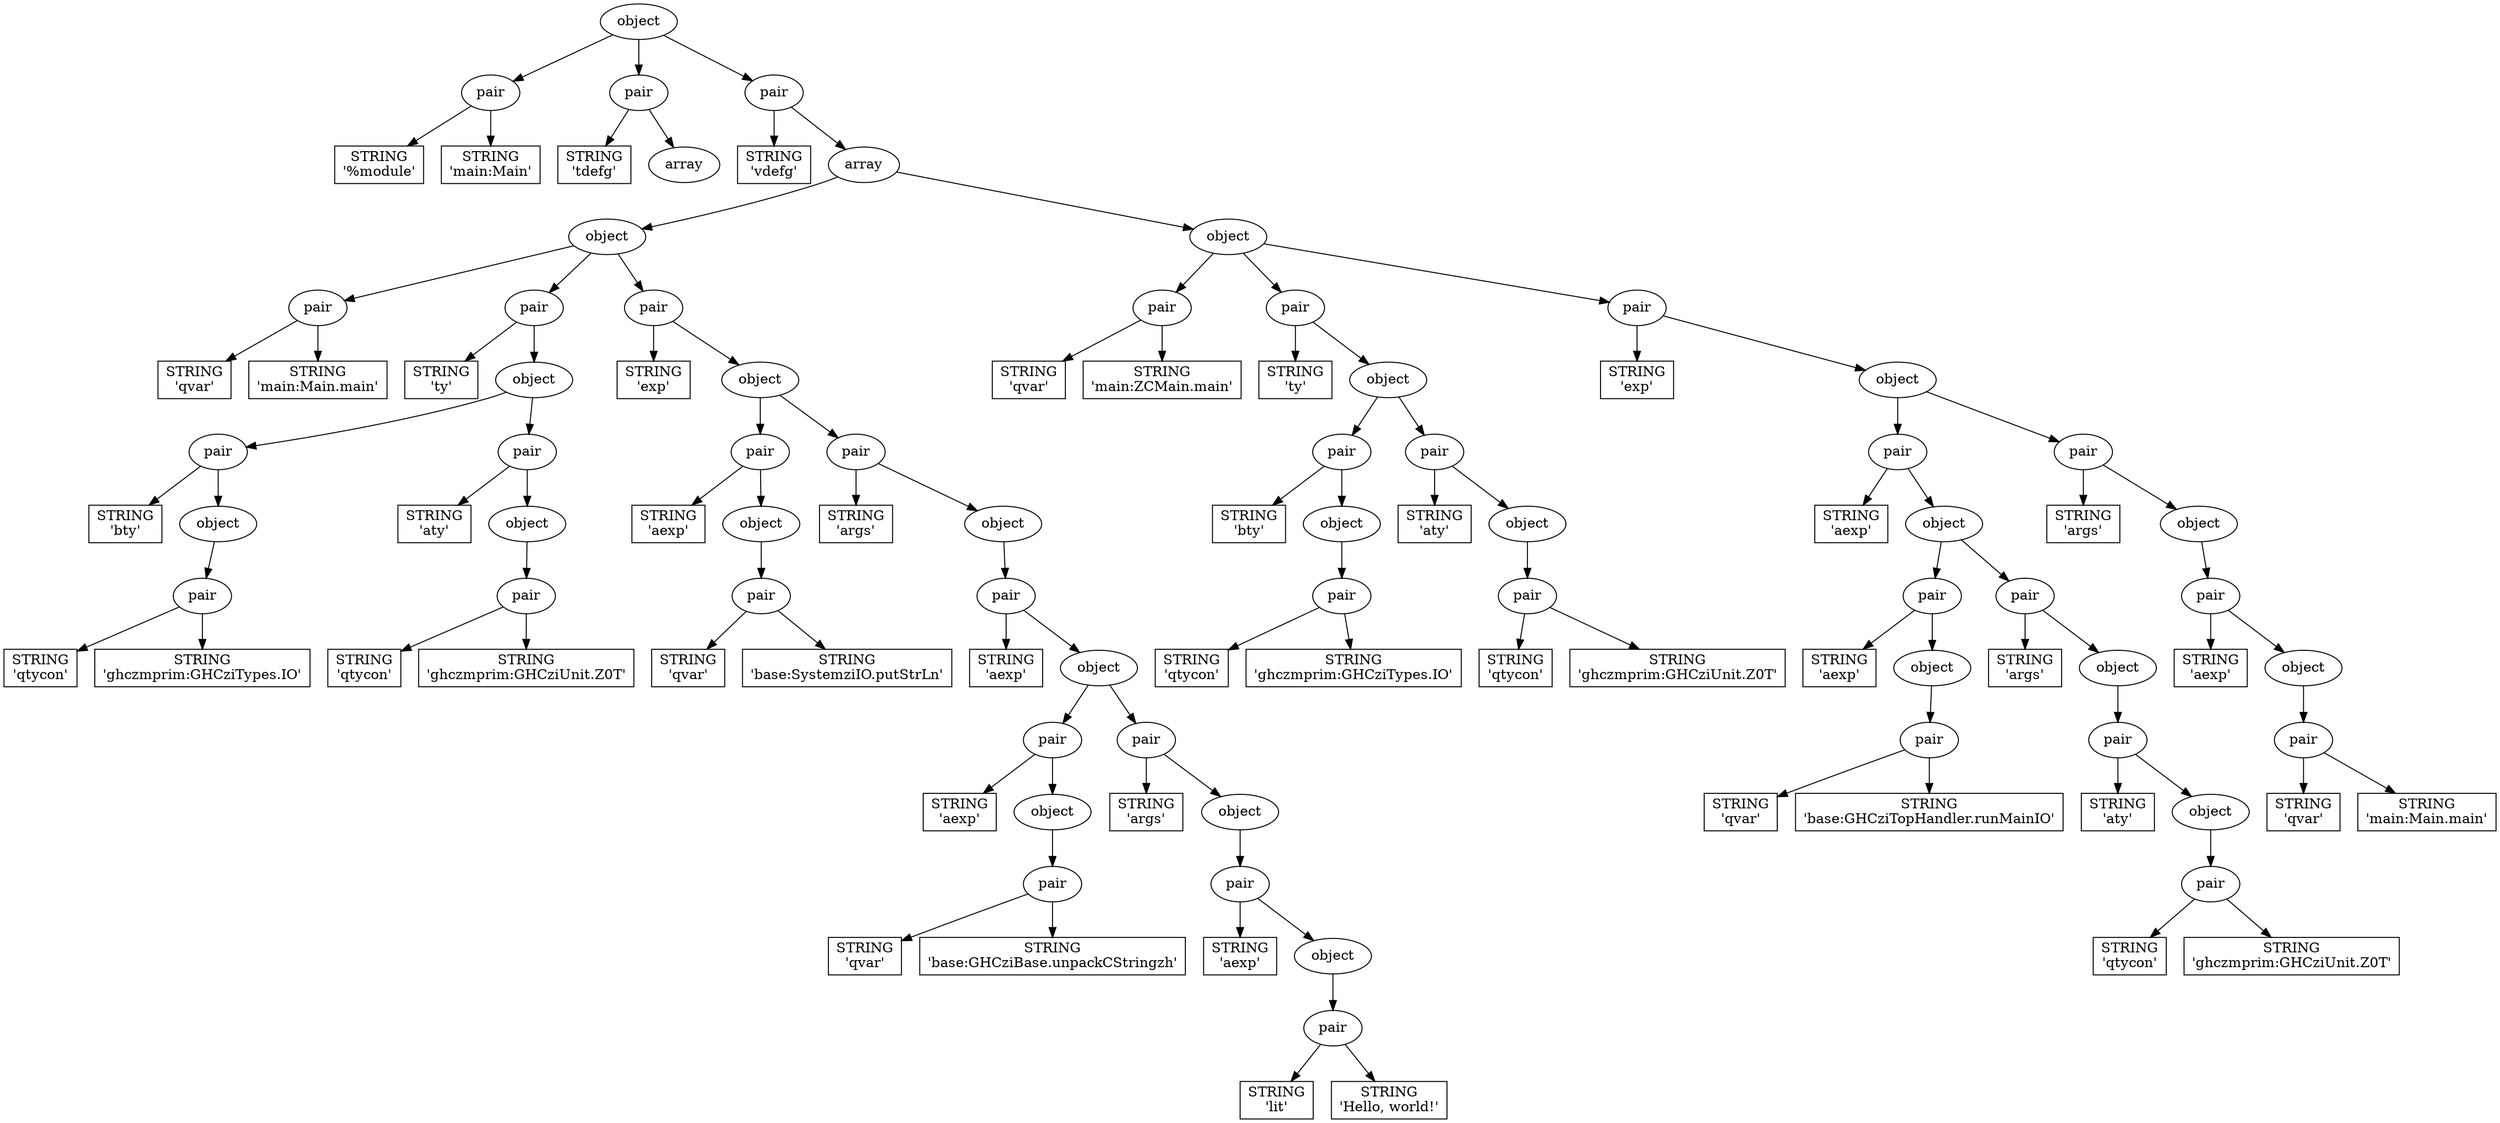 digraph parsed {
"140408217968728" [label="object"];
"140408217968728" -> "61462016";
"61462016" [label="pair"];
"61462016" -> "140408214698648";
"140408214698648" [shape=box,label="STRING\n'%module'"];
"61462016" -> "140408214698368";
"140408214698368" [shape=box,label="STRING\n'main:Main'"];
"140408217968728" -> "61462072";
"61462072" [label="pair"];
"61462072" -> "140408214699488";
"140408214699488" [shape=box,label="STRING\n'tdefg'"];
"61462072" -> "61462128";
"61462128" [label="array"];
"140408217968728" -> "140408217968784";
"140408217968784" [label="pair"];
"140408217968784" -> "140408214698536";
"140408214698536" [shape=box,label="STRING\n'vdefg'"];
"140408217968784" -> "140408217968840";
"140408217968840" [label="array"];
"140408217968840" -> "61462296";
"61462296" [label="object"];
"61462296" -> "61462408";
"61462408" [label="pair"];
"61462408" -> "140408214698760";
"140408214698760" [shape=box,label="STRING\n'qvar'"];
"61462408" -> "140408214698480";
"140408214698480" [shape=box,label="STRING\n'main:Main.main'"];
"61462296" -> "61462464";
"61462464" [label="pair"];
"61462464" -> "140408214699656";
"140408214699656" [shape=box,label="STRING\n'ty'"];
"61462464" -> "61463472";
"61463472" [label="object"];
"61463472" -> "61463584";
"61463584" [label="pair"];
"61463584" -> "140408259179920";
"140408259179920" [shape=box,label="STRING\n'bty'"];
"61463584" -> "61463808";
"61463808" [label="object"];
"61463808" -> "61463864";
"61463864" [label="pair"];
"61463864" -> "140408259180312";
"140408259180312" [shape=box,label="STRING\n'qtycon'"];
"61463864" -> "140408259180480";
"140408259180480" [shape=box,label="STRING\n'ghczmprim:GHCziTypes.IO'"];
"61463472" -> "61463640";
"61463640" [label="pair"];
"61463640" -> "140408259179192";
"140408259179192" [shape=box,label="STRING\n'aty'"];
"61463640" -> "61463696";
"61463696" [label="object"];
"61463696" -> "61463752";
"61463752" [label="pair"];
"61463752" -> "140408259179584";
"140408259179584" [shape=box,label="STRING\n'qtycon'"];
"61463752" -> "140408259179752";
"140408259179752" [shape=box,label="STRING\n'ghczmprim:GHCziUnit.Z0T'"];
"61462296" -> "61462520";
"61462520" [label="pair"];
"61462520" -> "140408260188376";
"140408260188376" [shape=box,label="STRING\n'exp'"];
"61462520" -> "61462576";
"61462576" [label="object"];
"61462576" -> "61462632";
"61462632" [label="pair"];
"61462632" -> "140408259178016";
"140408259178016" [shape=box,label="STRING\n'aexp'"];
"61462632" -> "61463360";
"61463360" [label="object"];
"61463360" -> "61463416";
"61463416" [label="pair"];
"61463416" -> "140408259178408";
"140408259178408" [shape=box,label="STRING\n'qvar'"];
"61463416" -> "140408259178576";
"140408259178576" [shape=box,label="STRING\n'base:SystemziIO.putStrLn'"];
"61462576" -> "61462688";
"61462688" [label="pair"];
"61462688" -> "140408260189384";
"140408260189384" [shape=box,label="STRING\n'args'"];
"61462688" -> "61462744";
"61462744" [label="object"];
"61462744" -> "61462800";
"61462800" [label="pair"];
"61462800" -> "140408260189776";
"140408260189776" [shape=box,label="STRING\n'aexp'"];
"61462800" -> "61462856";
"61462856" [label="object"];
"61462856" -> "61462912";
"61462912" [label="pair"];
"61462912" -> "140408259177288";
"140408259177288" [shape=box,label="STRING\n'aexp'"];
"61462912" -> "61463248";
"61463248" [label="object"];
"61463248" -> "61463304";
"61463304" [label="pair"];
"61463304" -> "140408259177680";
"140408259177680" [shape=box,label="STRING\n'qvar'"];
"61463304" -> "140408259177848";
"140408259177848" [shape=box,label="STRING\n'base:GHCziBase.unpackCStringzh'"];
"61462856" -> "61462968";
"61462968" [label="pair"];
"61462968" -> "140408259174544";
"140408259174544" [shape=box,label="STRING\n'args'"];
"61462968" -> "61463024";
"61463024" [label="object"];
"61463024" -> "61463080";
"61463080" [label="pair"];
"61463080" -> "140408259174936";
"140408259174936" [shape=box,label="STRING\n'aexp'"];
"61463080" -> "61463136";
"61463136" [label="object"];
"61463136" -> "61463192";
"61463192" [label="pair"];
"61463192" -> "140408259176224";
"140408259176224" [shape=box,label="STRING\n'lit'"];
"61463192" -> "140408259176392";
"140408259176392" [shape=box,label="STRING\n'Hello, world!'"];
"140408217968840" -> "140408217968896";
"140408217968896" [label="object"];
"140408217968896" -> "140408217968952";
"140408217968952" [label="pair"];
"140408217968952" -> "140408260187648";
"140408260187648" [shape=box,label="STRING\n'qvar'"];
"140408217968952" -> "140408260187872";
"140408260187872" [shape=box,label="STRING\n'main:ZCMain.main'"];
"140408217968896" -> "140408217969008";
"140408217969008" [label="pair"];
"140408217969008" -> "140408260185296";
"140408260185296" [shape=box,label="STRING\n'ty'"];
"140408217969008" -> "140408217969064";
"140408217969064" [label="object"];
"140408217969064" -> "140408217969120";
"140408217969120" [label="pair"];
"140408217969120" -> "140408260186528";
"140408260186528" [shape=box,label="STRING\n'bty'"];
"140408217969120" -> "140408217969176";
"140408217969176" [label="object"];
"140408217969176" -> "140408217969232";
"140408217969232" [label="pair"];
"140408217969232" -> "140408260186920";
"140408260186920" [shape=box,label="STRING\n'qtycon'"];
"140408217969232" -> "140408260187592";
"140408260187592" [shape=box,label="STRING\n'ghczmprim:GHCziTypes.IO'"];
"140408217969064" -> "140408217969288";
"140408217969288" [label="pair"];
"140408217969288" -> "140408260185800";
"140408260185800" [shape=box,label="STRING\n'aty'"];
"140408217969288" -> "140408217969344";
"140408217969344" [label="object"];
"140408217969344" -> "140408217969400";
"140408217969400" [label="pair"];
"140408217969400" -> "140408260186192";
"140408260186192" [shape=box,label="STRING\n'qtycon'"];
"140408217969400" -> "140408260186360";
"140408260186360" [shape=box,label="STRING\n'ghczmprim:GHCziUnit.Z0T'"];
"140408217968896" -> "140408217970576";
"140408217970576" [label="pair"];
"140408217970576" -> "140408214428760";
"140408214428760" [shape=box,label="STRING\n'exp'"];
"140408217970576" -> "140408217970632";
"140408217970632" [label="object"];
"140408217970632" -> "140408218201464";
"140408218201464" [label="pair"];
"140408218201464" -> "140408260182720";
"140408260182720" [shape=box,label="STRING\n'aexp'"];
"140408218201464" -> "140408218201800";
"140408218201800" [label="object"];
"140408218201800" -> "140408218201856";
"140408218201856" [label="pair"];
"140408218201856" -> "140408260184400";
"140408260184400" [shape=box,label="STRING\n'aexp'"];
"140408218201856" -> "140408218202192";
"140408218202192" [label="object"];
"140408218202192" -> "140408218202248";
"140408218202248" [label="pair"];
"140408218202248" -> "140408260184792";
"140408260184792" [shape=box,label="STRING\n'qvar'"];
"140408218202248" -> "140408260184960";
"140408260184960" [shape=box,label="STRING\n'base:GHCziTopHandler.runMainIO'"];
"140408218201800" -> "140408218201912";
"140408218201912" [label="pair"];
"140408218201912" -> "140408260183168";
"140408260183168" [shape=box,label="STRING\n'args'"];
"140408218201912" -> "140408218201968";
"140408218201968" [label="object"];
"140408218201968" -> "140408218202024";
"140408218202024" [label="pair"];
"140408218202024" -> "140408260183560";
"140408260183560" [shape=box,label="STRING\n'aty'"];
"140408218202024" -> "140408218202080";
"140408218202080" [label="object"];
"140408218202080" -> "140408218202136";
"140408218202136" [label="pair"];
"140408218202136" -> "140408260183952";
"140408260183952" [shape=box,label="STRING\n'qtycon'"];
"140408218202136" -> "140408260184120";
"140408260184120" [shape=box,label="STRING\n'ghczmprim:GHCziUnit.Z0T'"];
"140408217970632" -> "140408218201520";
"140408218201520" [label="pair"];
"140408218201520" -> "140408214429208";
"140408214429208" [shape=box,label="STRING\n'args'"];
"140408218201520" -> "140408218201576";
"140408218201576" [label="object"];
"140408218201576" -> "140408218201632";
"140408218201632" [label="pair"];
"140408218201632" -> "140408214429600";
"140408214429600" [shape=box,label="STRING\n'aexp'"];
"140408218201632" -> "140408218201688";
"140408218201688" [label="object"];
"140408218201688" -> "140408218201744";
"140408218201744" [label="pair"];
"140408218201744" -> "140408260182384";
"140408260182384" [shape=box,label="STRING\n'qvar'"];
"140408218201744" -> "140408260182552";
"140408260182552" [shape=box,label="STRING\n'main:Main.main'"];
}
